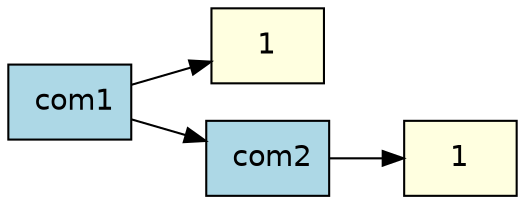 digraph G {
  rankdir=LR;
  node [shape=record, style=filled, fontname="Helvetica"];
  com0 [label=" com1", fillcolor=lightblue, shape=box];
  com0_u0 [label="1", fillcolor=lightyellow, shape=box];
  com0 -> com0_u0;
  com0 -> com1;
  com1 [label=" com2", fillcolor=lightblue, shape=box];
  com1_u0 [label="1", fillcolor=lightyellow, shape=box];
  com1 -> com1_u0;
}
